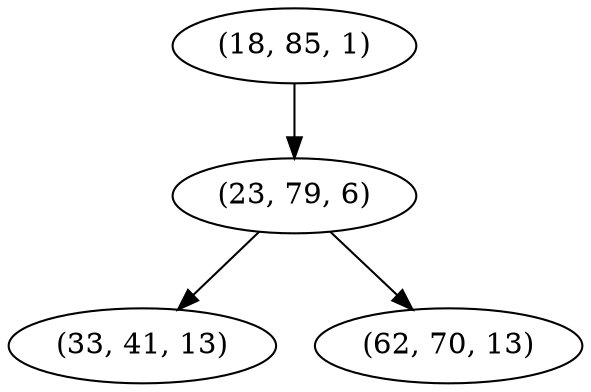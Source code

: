 digraph tree {
    "(18, 85, 1)";
    "(23, 79, 6)";
    "(33, 41, 13)";
    "(62, 70, 13)";
    "(18, 85, 1)" -> "(23, 79, 6)";
    "(23, 79, 6)" -> "(33, 41, 13)";
    "(23, 79, 6)" -> "(62, 70, 13)";
}
